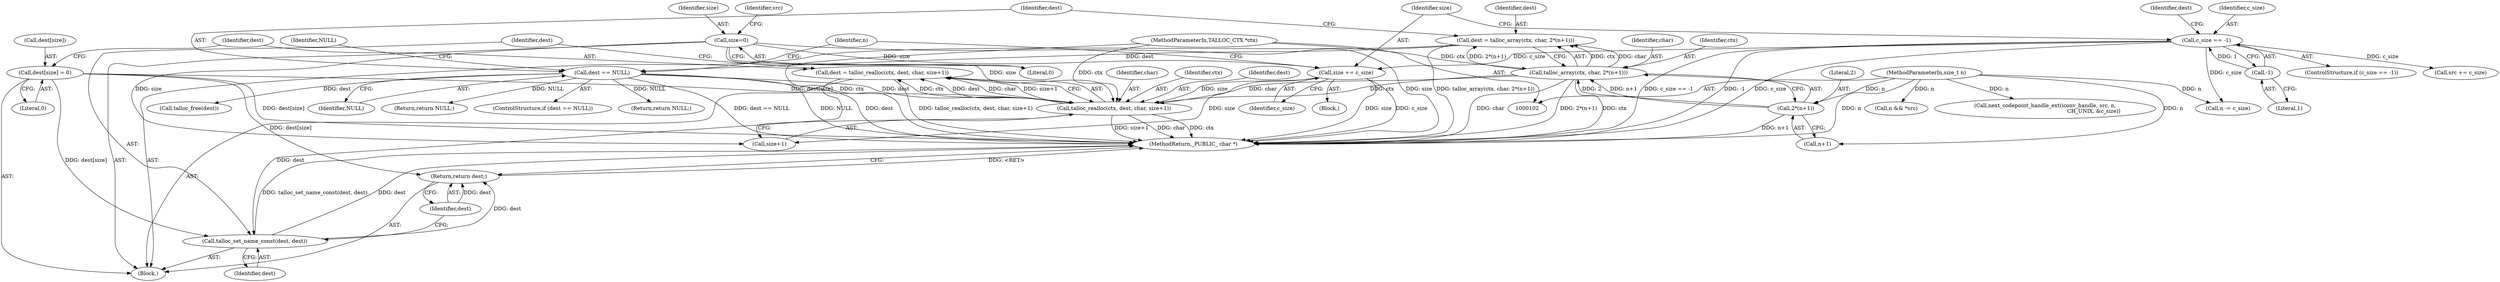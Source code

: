 digraph "0_samba_a118d4220ed85749c07fb43c1229d9e2fecbea6b@API" {
"1000181" [label="(Call,dest = talloc_realloc(ctx, dest, char, size+1))"];
"1000183" [label="(Call,talloc_realloc(ctx, dest, char, size+1))"];
"1000121" [label="(Call,talloc_array(ctx, char, 2*(n+1)))"];
"1000104" [label="(MethodParameterIn,TALLOC_CTX *ctx)"];
"1000124" [label="(Call,2*(n+1))"];
"1000106" [label="(MethodParameterIn,size_t n)"];
"1000176" [label="(Call,dest[size] = 0)"];
"1000130" [label="(Call,dest == NULL)"];
"1000119" [label="(Call,dest = talloc_array(ctx, char, 2*(n+1)))"];
"1000109" [label="(Call,size=0)"];
"1000173" [label="(Call,size += c_size)"];
"1000164" [label="(Call,c_size == -1)"];
"1000166" [label="(Call,-1)"];
"1000190" [label="(Call,talloc_set_name_const(dest, dest))"];
"1000193" [label="(Return,return dest;)"];
"1000173" [label="(Call,size += c_size)"];
"1000190" [label="(Call,talloc_set_name_const(dest, dest))"];
"1000124" [label="(Call,2*(n+1))"];
"1000177" [label="(Call,dest[size])"];
"1000194" [label="(Identifier,dest)"];
"1000192" [label="(Identifier,dest)"];
"1000156" [label="(Call,n -= c_size)"];
"1000137" [label="(Call,n && *src)"];
"1000141" [label="(Block,)"];
"1000186" [label="(Identifier,char)"];
"1000184" [label="(Identifier,ctx)"];
"1000123" [label="(Identifier,char)"];
"1000134" [label="(Return,return NULL;)"];
"1000195" [label="(MethodReturn,_PUBLIC_ char *)"];
"1000125" [label="(Literal,2)"];
"1000166" [label="(Call,-1)"];
"1000115" [label="(Identifier,src)"];
"1000182" [label="(Identifier,dest)"];
"1000119" [label="(Call,dest = talloc_array(ctx, char, 2*(n+1)))"];
"1000174" [label="(Identifier,size)"];
"1000164" [label="(Call,c_size == -1)"];
"1000191" [label="(Identifier,dest)"];
"1000120" [label="(Identifier,dest)"];
"1000110" [label="(Identifier,size)"];
"1000187" [label="(Call,size+1)"];
"1000129" [label="(ControlStructure,if (dest == NULL))"];
"1000171" [label="(Return,return NULL;)"];
"1000138" [label="(Identifier,n)"];
"1000183" [label="(Call,talloc_realloc(ctx, dest, char, size+1))"];
"1000126" [label="(Call,n+1)"];
"1000130" [label="(Call,dest == NULL)"];
"1000176" [label="(Call,dest[size] = 0)"];
"1000107" [label="(Block,)"];
"1000135" [label="(Identifier,NULL)"];
"1000170" [label="(Identifier,dest)"];
"1000146" [label="(Call,next_codepoint_handle_ext(iconv_handle, src, n,\n                                                          CH_UNIX, &c_size))"];
"1000121" [label="(Call,talloc_array(ctx, char, 2*(n+1)))"];
"1000106" [label="(MethodParameterIn,size_t n)"];
"1000111" [label="(Literal,0)"];
"1000175" [label="(Identifier,c_size)"];
"1000180" [label="(Literal,0)"];
"1000163" [label="(ControlStructure,if (c_size == -1))"];
"1000153" [label="(Call,src += c_size)"];
"1000109" [label="(Call,size=0)"];
"1000132" [label="(Identifier,NULL)"];
"1000122" [label="(Identifier,ctx)"];
"1000181" [label="(Call,dest = talloc_realloc(ctx, dest, char, size+1))"];
"1000193" [label="(Return,return dest;)"];
"1000131" [label="(Identifier,dest)"];
"1000104" [label="(MethodParameterIn,TALLOC_CTX *ctx)"];
"1000185" [label="(Identifier,dest)"];
"1000167" [label="(Literal,1)"];
"1000169" [label="(Call,talloc_free(dest))"];
"1000165" [label="(Identifier,c_size)"];
"1000181" -> "1000107"  [label="AST: "];
"1000181" -> "1000183"  [label="CFG: "];
"1000182" -> "1000181"  [label="AST: "];
"1000183" -> "1000181"  [label="AST: "];
"1000191" -> "1000181"  [label="CFG: "];
"1000181" -> "1000195"  [label="DDG: talloc_realloc(ctx, dest, char, size+1)"];
"1000183" -> "1000181"  [label="DDG: ctx"];
"1000183" -> "1000181"  [label="DDG: dest"];
"1000183" -> "1000181"  [label="DDG: char"];
"1000183" -> "1000181"  [label="DDG: size+1"];
"1000181" -> "1000190"  [label="DDG: dest"];
"1000183" -> "1000187"  [label="CFG: "];
"1000184" -> "1000183"  [label="AST: "];
"1000185" -> "1000183"  [label="AST: "];
"1000186" -> "1000183"  [label="AST: "];
"1000187" -> "1000183"  [label="AST: "];
"1000183" -> "1000195"  [label="DDG: size+1"];
"1000183" -> "1000195"  [label="DDG: char"];
"1000183" -> "1000195"  [label="DDG: ctx"];
"1000121" -> "1000183"  [label="DDG: ctx"];
"1000121" -> "1000183"  [label="DDG: char"];
"1000104" -> "1000183"  [label="DDG: ctx"];
"1000176" -> "1000183"  [label="DDG: dest[size]"];
"1000130" -> "1000183"  [label="DDG: dest"];
"1000109" -> "1000183"  [label="DDG: size"];
"1000173" -> "1000183"  [label="DDG: size"];
"1000121" -> "1000119"  [label="AST: "];
"1000121" -> "1000124"  [label="CFG: "];
"1000122" -> "1000121"  [label="AST: "];
"1000123" -> "1000121"  [label="AST: "];
"1000124" -> "1000121"  [label="AST: "];
"1000119" -> "1000121"  [label="CFG: "];
"1000121" -> "1000195"  [label="DDG: ctx"];
"1000121" -> "1000195"  [label="DDG: char"];
"1000121" -> "1000195"  [label="DDG: 2*(n+1)"];
"1000121" -> "1000119"  [label="DDG: ctx"];
"1000121" -> "1000119"  [label="DDG: char"];
"1000121" -> "1000119"  [label="DDG: 2*(n+1)"];
"1000104" -> "1000121"  [label="DDG: ctx"];
"1000124" -> "1000121"  [label="DDG: 2"];
"1000124" -> "1000121"  [label="DDG: n+1"];
"1000104" -> "1000102"  [label="AST: "];
"1000104" -> "1000195"  [label="DDG: ctx"];
"1000124" -> "1000126"  [label="CFG: "];
"1000125" -> "1000124"  [label="AST: "];
"1000126" -> "1000124"  [label="AST: "];
"1000124" -> "1000195"  [label="DDG: n+1"];
"1000106" -> "1000124"  [label="DDG: n"];
"1000106" -> "1000102"  [label="AST: "];
"1000106" -> "1000195"  [label="DDG: n"];
"1000106" -> "1000126"  [label="DDG: n"];
"1000106" -> "1000137"  [label="DDG: n"];
"1000106" -> "1000146"  [label="DDG: n"];
"1000106" -> "1000156"  [label="DDG: n"];
"1000176" -> "1000107"  [label="AST: "];
"1000176" -> "1000180"  [label="CFG: "];
"1000177" -> "1000176"  [label="AST: "];
"1000180" -> "1000176"  [label="AST: "];
"1000182" -> "1000176"  [label="CFG: "];
"1000176" -> "1000195"  [label="DDG: dest[size]"];
"1000176" -> "1000190"  [label="DDG: dest[size]"];
"1000176" -> "1000193"  [label="DDG: dest[size]"];
"1000130" -> "1000129"  [label="AST: "];
"1000130" -> "1000132"  [label="CFG: "];
"1000131" -> "1000130"  [label="AST: "];
"1000132" -> "1000130"  [label="AST: "];
"1000135" -> "1000130"  [label="CFG: "];
"1000138" -> "1000130"  [label="CFG: "];
"1000130" -> "1000195"  [label="DDG: dest == NULL"];
"1000130" -> "1000195"  [label="DDG: NULL"];
"1000130" -> "1000195"  [label="DDG: dest"];
"1000119" -> "1000130"  [label="DDG: dest"];
"1000130" -> "1000134"  [label="DDG: NULL"];
"1000130" -> "1000169"  [label="DDG: dest"];
"1000130" -> "1000171"  [label="DDG: NULL"];
"1000119" -> "1000107"  [label="AST: "];
"1000120" -> "1000119"  [label="AST: "];
"1000131" -> "1000119"  [label="CFG: "];
"1000119" -> "1000195"  [label="DDG: talloc_array(ctx, char, 2*(n+1))"];
"1000109" -> "1000107"  [label="AST: "];
"1000109" -> "1000111"  [label="CFG: "];
"1000110" -> "1000109"  [label="AST: "];
"1000111" -> "1000109"  [label="AST: "];
"1000115" -> "1000109"  [label="CFG: "];
"1000109" -> "1000195"  [label="DDG: size"];
"1000109" -> "1000173"  [label="DDG: size"];
"1000109" -> "1000187"  [label="DDG: size"];
"1000173" -> "1000141"  [label="AST: "];
"1000173" -> "1000175"  [label="CFG: "];
"1000174" -> "1000173"  [label="AST: "];
"1000175" -> "1000173"  [label="AST: "];
"1000138" -> "1000173"  [label="CFG: "];
"1000173" -> "1000195"  [label="DDG: size"];
"1000173" -> "1000195"  [label="DDG: c_size"];
"1000164" -> "1000173"  [label="DDG: c_size"];
"1000173" -> "1000187"  [label="DDG: size"];
"1000164" -> "1000163"  [label="AST: "];
"1000164" -> "1000166"  [label="CFG: "];
"1000165" -> "1000164"  [label="AST: "];
"1000166" -> "1000164"  [label="AST: "];
"1000170" -> "1000164"  [label="CFG: "];
"1000174" -> "1000164"  [label="CFG: "];
"1000164" -> "1000195"  [label="DDG: c_size == -1"];
"1000164" -> "1000195"  [label="DDG: -1"];
"1000164" -> "1000195"  [label="DDG: c_size"];
"1000164" -> "1000153"  [label="DDG: c_size"];
"1000164" -> "1000156"  [label="DDG: c_size"];
"1000166" -> "1000164"  [label="DDG: 1"];
"1000166" -> "1000167"  [label="CFG: "];
"1000167" -> "1000166"  [label="AST: "];
"1000190" -> "1000107"  [label="AST: "];
"1000190" -> "1000192"  [label="CFG: "];
"1000191" -> "1000190"  [label="AST: "];
"1000192" -> "1000190"  [label="AST: "];
"1000194" -> "1000190"  [label="CFG: "];
"1000190" -> "1000195"  [label="DDG: talloc_set_name_const(dest, dest)"];
"1000190" -> "1000195"  [label="DDG: dest"];
"1000190" -> "1000193"  [label="DDG: dest"];
"1000193" -> "1000107"  [label="AST: "];
"1000193" -> "1000194"  [label="CFG: "];
"1000194" -> "1000193"  [label="AST: "];
"1000195" -> "1000193"  [label="CFG: "];
"1000193" -> "1000195"  [label="DDG: <RET>"];
"1000194" -> "1000193"  [label="DDG: dest"];
}
